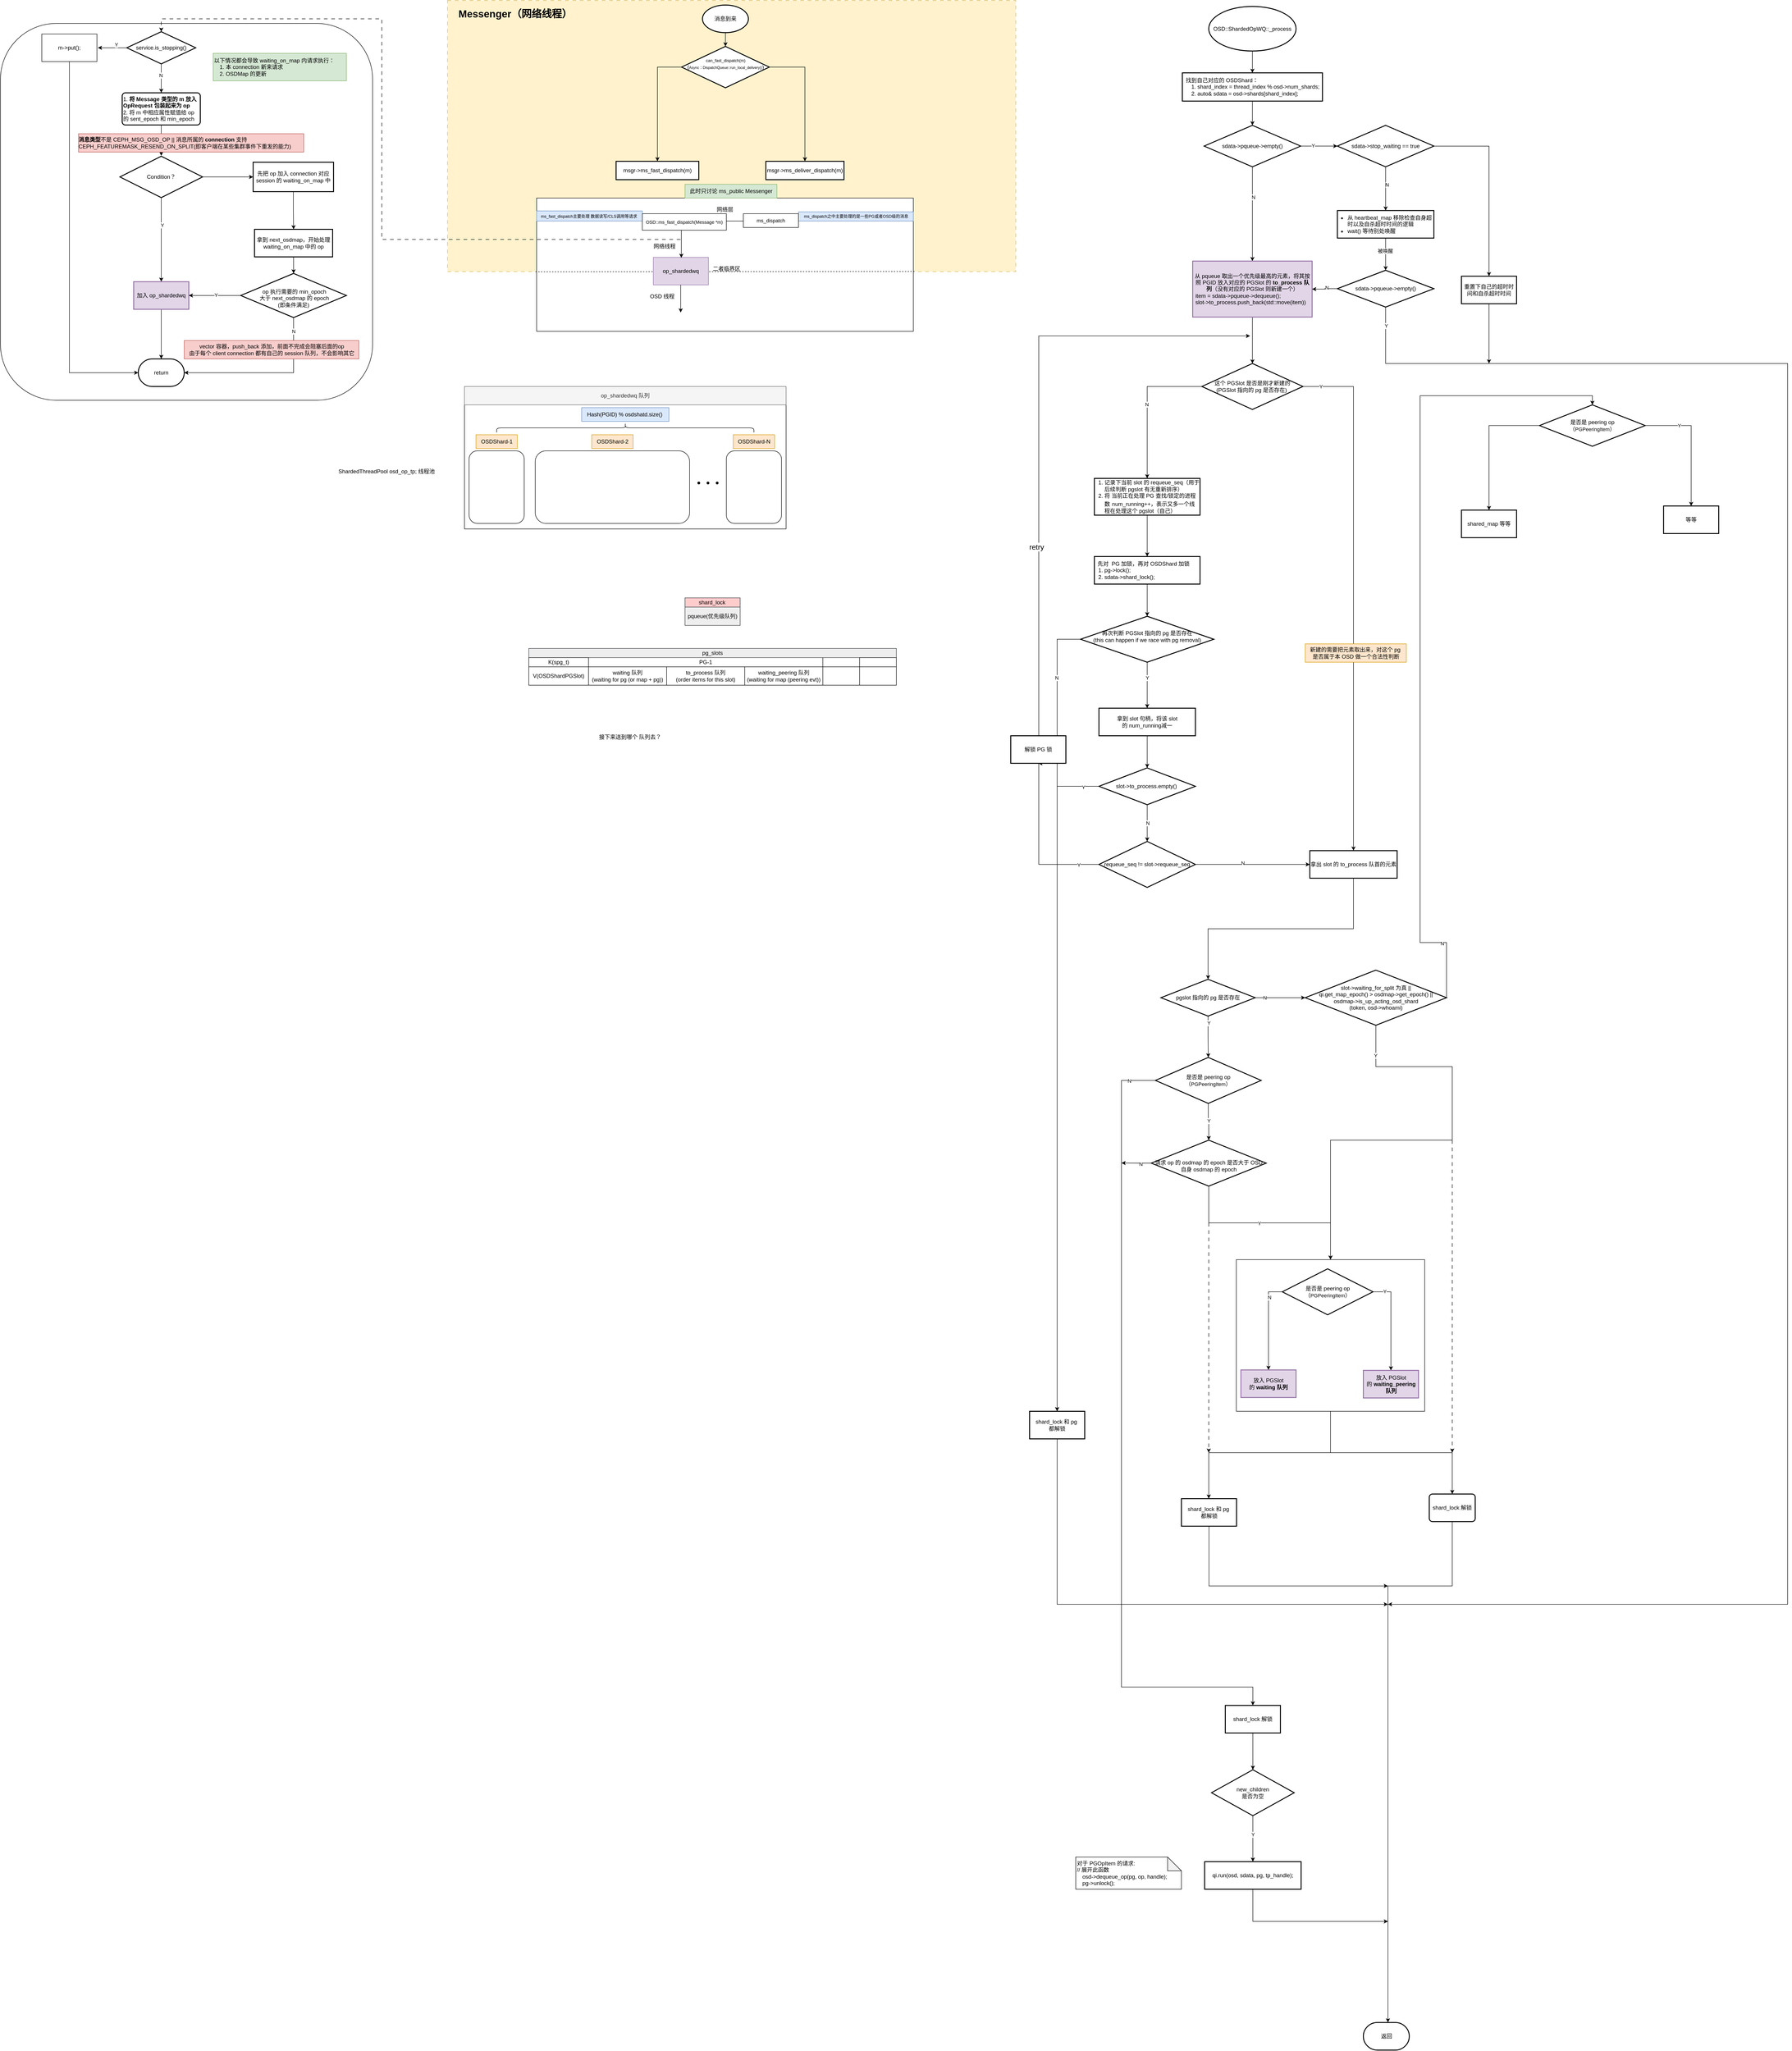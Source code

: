 <mxfile version="24.2.3" type="github">
  <diagram name="第 1 页" id="OJSNp1td6rTHUpe7NG8o">
    <mxGraphModel dx="7327" dy="3933" grid="1" gridSize="10" guides="1" tooltips="1" connect="1" arrows="1" fold="1" page="1" pageScale="1" pageWidth="827" pageHeight="1169" math="0" shadow="0">
      <root>
        <mxCell id="0" />
        <mxCell id="1" parent="0" />
        <mxCell id="VQCMDXDug2qxLCkutru4-196" value="" style="rounded=0;whiteSpace=wrap;html=1;" vertex="1" parent="1">
          <mxGeometry x="1940" y="2740" width="410" height="330" as="geometry" />
        </mxCell>
        <mxCell id="VQCMDXDug2qxLCkutru4-55" value="" style="rounded=1;whiteSpace=wrap;html=1;" vertex="1" parent="1">
          <mxGeometry x="-750" y="50" width="810" height="820" as="geometry" />
        </mxCell>
        <mxCell id="VQCMDXDug2qxLCkutru4-57" style="edgeStyle=orthogonalEdgeStyle;rounded=0;orthogonalLoop=1;jettySize=auto;html=1;entryX=0;entryY=0.5;entryDx=0;entryDy=0;entryPerimeter=0;exitX=0.5;exitY=1;exitDx=0;exitDy=0;" edge="1" parent="1" source="VQCMDXDug2qxLCkutru4-56" target="VQCMDXDug2qxLCkutru4-50">
          <mxGeometry relative="1" as="geometry" />
        </mxCell>
        <mxCell id="VQCMDXDug2qxLCkutru4-25" value="" style="rounded=0;whiteSpace=wrap;html=1;fillOpacity=100;backgroundOutline=0;shadow=0;dashed=1;dashPattern=8 8;fillColor=#fff2cc;strokeColor=#d6b656;" vertex="1" parent="1">
          <mxGeometry x="223" width="1237" height="590" as="geometry" />
        </mxCell>
        <mxCell id="VQCMDXDug2qxLCkutru4-21" value="" style="group;fontSize=9;" vertex="1" connectable="0" parent="1">
          <mxGeometry x="420" y="430" width="820" height="290" as="geometry" />
        </mxCell>
        <mxCell id="VQCMDXDug2qxLCkutru4-1" value="网络层" style="rounded=0;whiteSpace=wrap;html=1;" vertex="1" parent="VQCMDXDug2qxLCkutru4-21">
          <mxGeometry x="-3" width="820.0" height="50" as="geometry" />
        </mxCell>
        <mxCell id="VQCMDXDug2qxLCkutru4-2" value="" style="rounded=0;whiteSpace=wrap;html=1;" vertex="1" parent="VQCMDXDug2qxLCkutru4-21">
          <mxGeometry x="-3" y="50" width="820.0" height="240" as="geometry" />
        </mxCell>
        <mxCell id="VQCMDXDug2qxLCkutru4-22" value="ms_dispatch之中主要处理的是一些PG或者OSD级的消息" style="text;html=1;align=center;verticalAlign=middle;resizable=0;points=[];autosize=1;strokeColor=#6c8ebf;fillColor=#dae8fc;fontSize=9;" vertex="1" parent="VQCMDXDug2qxLCkutru4-21">
          <mxGeometry x="567" y="30" width="250" height="20" as="geometry" />
        </mxCell>
        <mxCell id="VQCMDXDug2qxLCkutru4-23" value="&lt;span style=&quot;text-wrap: wrap;&quot;&gt;&lt;font style=&quot;font-size: 9px;&quot;&gt;ms_fast_dispatch主要处理 数据读写/CLS调用等请求&lt;/font&gt;&lt;/span&gt;" style="text;html=1;align=center;verticalAlign=middle;resizable=1;points=[];autosize=0;strokeColor=#6c8ebf;fillColor=#dae8fc;overflow=width;metaEdit=0;resizeWidth=1;resizeHeight=1;" vertex="1" parent="VQCMDXDug2qxLCkutru4-21">
          <mxGeometry x="-3" y="28" width="230" height="22" as="geometry" />
        </mxCell>
        <mxCell id="VQCMDXDug2qxLCkutru4-8" value="网络线程" style="text;html=1;align=center;verticalAlign=middle;resizable=0;points=[];autosize=1;strokeColor=none;fillColor=none;" vertex="1" parent="VQCMDXDug2qxLCkutru4-21">
          <mxGeometry x="240" y="90" width="70" height="30" as="geometry" />
        </mxCell>
        <mxCell id="VQCMDXDug2qxLCkutru4-27" value="" style="endArrow=none;dashed=1;html=1;rounded=0;exitX=-0.003;exitY=0.46;exitDx=0;exitDy=0;exitPerimeter=0;entryX=1.005;entryY=0.457;entryDx=0;entryDy=0;entryPerimeter=0;" edge="1" parent="VQCMDXDug2qxLCkutru4-21" source="VQCMDXDug2qxLCkutru4-2" target="VQCMDXDug2qxLCkutru4-2">
          <mxGeometry width="50" height="50" relative="1" as="geometry">
            <mxPoint x="600" y="90" as="sourcePoint" />
            <mxPoint x="650" y="40" as="targetPoint" />
          </mxGeometry>
        </mxCell>
        <mxCell id="VQCMDXDug2qxLCkutru4-9" value="OSD 线程" style="text;html=1;align=center;verticalAlign=middle;resizable=0;points=[];autosize=1;strokeColor=none;fillColor=none;" vertex="1" parent="VQCMDXDug2qxLCkutru4-21">
          <mxGeometry x="230" y="199" width="80" height="30" as="geometry" />
        </mxCell>
        <mxCell id="VQCMDXDug2qxLCkutru4-10" value="二者临界区" style="text;html=1;align=center;verticalAlign=middle;resizable=0;points=[];autosize=1;strokeColor=none;fillColor=none;" vertex="1" parent="VQCMDXDug2qxLCkutru4-21">
          <mxGeometry x="370" y="139" width="80" height="30" as="geometry" />
        </mxCell>
        <mxCell id="VQCMDXDug2qxLCkutru4-3" value="&lt;font style=&quot;font-size: 11px;&quot;&gt;ms_dispatch&lt;/font&gt;" style="rounded=0;whiteSpace=wrap;html=1;" vertex="1" parent="1">
          <mxGeometry x="867" y="464" width="120" height="30" as="geometry" />
        </mxCell>
        <mxCell id="VQCMDXDug2qxLCkutru4-4" value="OSD::ms_fast_dispatch(Message *m)" style="rounded=0;whiteSpace=wrap;html=1;fontSize=10;" vertex="1" parent="1">
          <mxGeometry x="647" y="464" width="183" height="36" as="geometry" />
        </mxCell>
        <mxCell id="VQCMDXDug2qxLCkutru4-5" value="op_shardedwq" style="rounded=0;whiteSpace=wrap;html=1;fillColor=#e1d5e7;strokeColor=#9673a6;" vertex="1" parent="1">
          <mxGeometry x="671" y="559" width="120" height="60" as="geometry" />
        </mxCell>
        <mxCell id="VQCMDXDug2qxLCkutru4-6" value="" style="endArrow=classic;html=1;rounded=0;entryX=0.5;entryY=0;entryDx=0;entryDy=0;" edge="1" parent="1">
          <mxGeometry width="50" height="50" relative="1" as="geometry">
            <mxPoint x="732" y="500" as="sourcePoint" />
            <mxPoint x="732" y="560" as="targetPoint" />
          </mxGeometry>
        </mxCell>
        <mxCell id="VQCMDXDug2qxLCkutru4-7" value="" style="endArrow=classic;html=1;rounded=0;entryX=0.5;entryY=0;entryDx=0;entryDy=0;" edge="1" parent="1">
          <mxGeometry width="50" height="50" relative="1" as="geometry">
            <mxPoint x="730.6" y="619" as="sourcePoint" />
            <mxPoint x="730.6" y="679" as="targetPoint" />
          </mxGeometry>
        </mxCell>
        <mxCell id="VQCMDXDug2qxLCkutru4-14" value="" style="edgeStyle=orthogonalEdgeStyle;rounded=0;orthogonalLoop=1;jettySize=auto;html=1;" edge="1" parent="1" source="VQCMDXDug2qxLCkutru4-11" target="VQCMDXDug2qxLCkutru4-13">
          <mxGeometry relative="1" as="geometry" />
        </mxCell>
        <mxCell id="VQCMDXDug2qxLCkutru4-11" value="消息到来" style="strokeWidth=2;html=1;shape=mxgraph.flowchart.start_1;whiteSpace=wrap;" vertex="1" parent="1">
          <mxGeometry x="778" y="10" width="100" height="60" as="geometry" />
        </mxCell>
        <mxCell id="VQCMDXDug2qxLCkutru4-18" value="" style="edgeStyle=orthogonalEdgeStyle;rounded=0;orthogonalLoop=1;jettySize=auto;html=1;exitX=0;exitY=0.5;exitDx=0;exitDy=0;" edge="1" parent="1" source="VQCMDXDug2qxLCkutru4-13" target="VQCMDXDug2qxLCkutru4-17">
          <mxGeometry relative="1" as="geometry" />
        </mxCell>
        <mxCell id="VQCMDXDug2qxLCkutru4-20" value="" style="edgeStyle=orthogonalEdgeStyle;rounded=0;orthogonalLoop=1;jettySize=auto;html=1;exitX=1;exitY=0.5;exitDx=0;exitDy=0;" edge="1" parent="1" source="VQCMDXDug2qxLCkutru4-13" target="VQCMDXDug2qxLCkutru4-19">
          <mxGeometry relative="1" as="geometry" />
        </mxCell>
        <mxCell id="VQCMDXDug2qxLCkutru4-13" value="&lt;font style=&quot;font-size: 9px;&quot;&gt;can_fast_dispatch(m)&lt;/font&gt;&lt;div style=&quot;&quot;&gt;&lt;span style=&quot;font-size: 11px;&quot;&gt;(&lt;/span&gt;&lt;font style=&quot;font-size: 8px;&quot;&gt;Async：DispatchQueue::run_local_delivery()&lt;/font&gt;&lt;span style=&quot;font-size: 11px;&quot;&gt;)&lt;/span&gt;&lt;/div&gt;" style="rhombus;whiteSpace=wrap;html=1;strokeWidth=2;spacing=2;spacingTop=-16;" vertex="1" parent="1">
          <mxGeometry x="732.5" y="100" width="191" height="90" as="geometry" />
        </mxCell>
        <mxCell id="VQCMDXDug2qxLCkutru4-17" value="msgr-&amp;gt;ms_fast_dispatch(m)" style="whiteSpace=wrap;html=1;strokeWidth=2;spacing=2;spacingTop=0;" vertex="1" parent="1">
          <mxGeometry x="590" y="350" width="180" height="40" as="geometry" />
        </mxCell>
        <mxCell id="VQCMDXDug2qxLCkutru4-19" value="msgr-&amp;gt;ms_deliver_dispatch(m)" style="whiteSpace=wrap;html=1;strokeWidth=2;spacing=2;spacingTop=0;verticalAlign=middle;" vertex="1" parent="1">
          <mxGeometry x="916" y="350" width="170" height="40" as="geometry" />
        </mxCell>
        <mxCell id="VQCMDXDug2qxLCkutru4-24" value="此时只讨论 ms_public Messenger" style="text;html=1;align=center;verticalAlign=middle;resizable=0;points=[];autosize=1;strokeColor=#82b366;fillColor=#d5e8d4;" vertex="1" parent="1">
          <mxGeometry x="740" y="400" width="200" height="30" as="geometry" />
        </mxCell>
        <mxCell id="VQCMDXDug2qxLCkutru4-26" value="Messenger（网络线程）" style="text;html=1;align=center;verticalAlign=middle;resizable=0;points=[];autosize=1;strokeColor=none;fillColor=none;fontSize=22;fontStyle=1" vertex="1" parent="1">
          <mxGeometry x="240" y="10" width="260" height="40" as="geometry" />
        </mxCell>
        <mxCell id="VQCMDXDug2qxLCkutru4-36" value="" style="edgeStyle=orthogonalEdgeStyle;rounded=0;orthogonalLoop=1;jettySize=auto;html=1;" edge="1" parent="1" source="VQCMDXDug2qxLCkutru4-28">
          <mxGeometry relative="1" as="geometry">
            <mxPoint x="-400" y="338" as="targetPoint" />
          </mxGeometry>
        </mxCell>
        <mxCell id="VQCMDXDug2qxLCkutru4-28" value="1. &lt;b&gt;将&amp;nbsp;Message 类型的&amp;nbsp;m 放入&amp;nbsp; OpRequest 包装起来为 op&lt;/b&gt;&lt;div&gt;2. 将 m 中相应属性赋值给 op 的&amp;nbsp;sent_epoch 和&amp;nbsp;min_epoch&lt;/div&gt;" style="rounded=1;whiteSpace=wrap;html=1;absoluteArcSize=1;arcSize=14;strokeWidth=2;align=left;" vertex="1" parent="1">
          <mxGeometry x="-485" y="201" width="170" height="70" as="geometry" />
        </mxCell>
        <mxCell id="VQCMDXDug2qxLCkutru4-31" value="" style="edgeStyle=orthogonalEdgeStyle;rounded=0;orthogonalLoop=1;jettySize=auto;html=1;" edge="1" parent="1" source="VQCMDXDug2qxLCkutru4-29">
          <mxGeometry relative="1" as="geometry">
            <mxPoint x="-538" y="103" as="targetPoint" />
          </mxGeometry>
        </mxCell>
        <mxCell id="VQCMDXDug2qxLCkutru4-32" value="Y" style="edgeLabel;html=1;align=center;verticalAlign=middle;resizable=0;points=[];" vertex="1" connectable="0" parent="VQCMDXDug2qxLCkutru4-31">
          <mxGeometry x="-0.267" y="3" relative="1" as="geometry">
            <mxPoint y="-10" as="offset" />
          </mxGeometry>
        </mxCell>
        <mxCell id="VQCMDXDug2qxLCkutru4-33" value="" style="edgeStyle=orthogonalEdgeStyle;rounded=0;orthogonalLoop=1;jettySize=auto;html=1;" edge="1" parent="1" source="VQCMDXDug2qxLCkutru4-29" target="VQCMDXDug2qxLCkutru4-28">
          <mxGeometry relative="1" as="geometry" />
        </mxCell>
        <mxCell id="VQCMDXDug2qxLCkutru4-34" value="N" style="edgeLabel;html=1;align=center;verticalAlign=middle;resizable=0;points=[];" vertex="1" connectable="0" parent="VQCMDXDug2qxLCkutru4-33">
          <mxGeometry x="-0.205" y="-1" relative="1" as="geometry">
            <mxPoint as="offset" />
          </mxGeometry>
        </mxCell>
        <mxCell id="VQCMDXDug2qxLCkutru4-29" value="service.is_stopping()" style="strokeWidth=2;html=1;shape=mxgraph.flowchart.decision;whiteSpace=wrap;" vertex="1" parent="1">
          <mxGeometry x="-475" y="68" width="150" height="70" as="geometry" />
        </mxCell>
        <mxCell id="VQCMDXDug2qxLCkutru4-40" value="" style="edgeStyle=orthogonalEdgeStyle;rounded=0;orthogonalLoop=1;jettySize=auto;html=1;" edge="1" parent="1" source="VQCMDXDug2qxLCkutru4-37" target="VQCMDXDug2qxLCkutru4-39">
          <mxGeometry relative="1" as="geometry" />
        </mxCell>
        <mxCell id="VQCMDXDug2qxLCkutru4-41" value="Y" style="edgeLabel;html=1;align=center;verticalAlign=middle;resizable=0;points=[];" vertex="1" connectable="0" parent="VQCMDXDug2qxLCkutru4-40">
          <mxGeometry x="-0.347" y="2" relative="1" as="geometry">
            <mxPoint as="offset" />
          </mxGeometry>
        </mxCell>
        <mxCell id="VQCMDXDug2qxLCkutru4-43" value="" style="edgeStyle=orthogonalEdgeStyle;rounded=0;orthogonalLoop=1;jettySize=auto;html=1;" edge="1" parent="1" source="VQCMDXDug2qxLCkutru4-37" target="VQCMDXDug2qxLCkutru4-42">
          <mxGeometry relative="1" as="geometry" />
        </mxCell>
        <mxCell id="VQCMDXDug2qxLCkutru4-37" value="Condition？" style="strokeWidth=2;html=1;shape=mxgraph.flowchart.decision;whiteSpace=wrap;" vertex="1" parent="1">
          <mxGeometry x="-490" y="339" width="180" height="90" as="geometry" />
        </mxCell>
        <mxCell id="VQCMDXDug2qxLCkutru4-38" value="&lt;b style=&quot;text-wrap: wrap;&quot;&gt;消息类型&lt;/b&gt;&lt;span style=&quot;text-wrap: wrap;&quot;&gt;不是&amp;nbsp;CEPH_MSG_OSD_OP ||&amp;nbsp;&lt;/span&gt;&lt;span style=&quot;text-wrap: wrap;&quot;&gt;消息所属的&amp;nbsp;&lt;/span&gt;&lt;b style=&quot;text-wrap: wrap;&quot;&gt;connection&lt;/b&gt;&lt;span style=&quot;text-wrap: wrap;&quot;&gt;&amp;nbsp;支持&amp;nbsp;&lt;/span&gt;&lt;div style=&quot;text-wrap: wrap;&quot;&gt;CEPH_FEATUREMASK_RESEND_ON_SPLIT(即客户端在某些集群事件下重发的能力)&amp;nbsp;&lt;/div&gt;" style="text;html=1;align=left;verticalAlign=middle;resizable=0;points=[];autosize=1;strokeColor=#b85450;fillColor=#f8cecc;overflow=width;" vertex="1" parent="1">
          <mxGeometry x="-580" y="290" width="490" height="40" as="geometry" />
        </mxCell>
        <mxCell id="VQCMDXDug2qxLCkutru4-51" value="" style="edgeStyle=orthogonalEdgeStyle;rounded=0;orthogonalLoop=1;jettySize=auto;html=1;" edge="1" parent="1" source="VQCMDXDug2qxLCkutru4-39" target="VQCMDXDug2qxLCkutru4-50">
          <mxGeometry relative="1" as="geometry" />
        </mxCell>
        <mxCell id="VQCMDXDug2qxLCkutru4-39" value="加入&amp;nbsp;op_shardedwq" style="whiteSpace=wrap;html=1;strokeWidth=2;fillColor=#e1d5e7;strokeColor=#9673a6;" vertex="1" parent="1">
          <mxGeometry x="-460" y="612" width="120" height="60" as="geometry" />
        </mxCell>
        <mxCell id="VQCMDXDug2qxLCkutru4-45" value="" style="edgeStyle=orthogonalEdgeStyle;rounded=0;orthogonalLoop=1;jettySize=auto;html=1;" edge="1" parent="1" source="VQCMDXDug2qxLCkutru4-42" target="VQCMDXDug2qxLCkutru4-44">
          <mxGeometry relative="1" as="geometry" />
        </mxCell>
        <mxCell id="VQCMDXDug2qxLCkutru4-42" value="先把 op 加入 connection 对应 session 的&amp;nbsp;waiting_on_map 中" style="whiteSpace=wrap;html=1;strokeWidth=2;" vertex="1" parent="1">
          <mxGeometry x="-200" y="352" width="175" height="64" as="geometry" />
        </mxCell>
        <mxCell id="VQCMDXDug2qxLCkutru4-44" value="拿到 next_osdmap，开始处理 waiting_on_map 中的 op" style="whiteSpace=wrap;html=1;strokeWidth=2;" vertex="1" parent="1">
          <mxGeometry x="-197" y="498" width="170" height="60" as="geometry" />
        </mxCell>
        <mxCell id="VQCMDXDug2qxLCkutru4-48" value="" style="edgeStyle=orthogonalEdgeStyle;rounded=0;orthogonalLoop=1;jettySize=auto;html=1;" edge="1" parent="1" source="VQCMDXDug2qxLCkutru4-46" target="VQCMDXDug2qxLCkutru4-39">
          <mxGeometry relative="1" as="geometry" />
        </mxCell>
        <mxCell id="VQCMDXDug2qxLCkutru4-49" value="Y" style="edgeLabel;html=1;align=center;verticalAlign=middle;resizable=0;points=[];" vertex="1" connectable="0" parent="VQCMDXDug2qxLCkutru4-48">
          <mxGeometry x="-0.037" y="-1" relative="1" as="geometry">
            <mxPoint as="offset" />
          </mxGeometry>
        </mxCell>
        <mxCell id="VQCMDXDug2qxLCkutru4-46" value="&amp;nbsp;op 执行需要的 min_opoch&lt;div&gt;&amp;nbsp;大于 next_osdmap 的 epoch&lt;/div&gt;&lt;div&gt;(即条件满足)&lt;/div&gt;" style="strokeWidth=2;html=1;shape=mxgraph.flowchart.decision;whiteSpace=wrap;spacingTop=12;" vertex="1" parent="1">
          <mxGeometry x="-227" y="594" width="230" height="96" as="geometry" />
        </mxCell>
        <mxCell id="VQCMDXDug2qxLCkutru4-47" style="edgeStyle=orthogonalEdgeStyle;rounded=0;orthogonalLoop=1;jettySize=auto;html=1;exitX=0.5;exitY=1;exitDx=0;exitDy=0;entryX=0.5;entryY=0;entryDx=0;entryDy=0;entryPerimeter=0;" edge="1" parent="1" source="VQCMDXDug2qxLCkutru4-44" target="VQCMDXDug2qxLCkutru4-46">
          <mxGeometry relative="1" as="geometry" />
        </mxCell>
        <mxCell id="VQCMDXDug2qxLCkutru4-50" value="return" style="strokeWidth=2;html=1;shape=mxgraph.flowchart.terminator;whiteSpace=wrap;" vertex="1" parent="1">
          <mxGeometry x="-450" y="780" width="100" height="60" as="geometry" />
        </mxCell>
        <mxCell id="VQCMDXDug2qxLCkutru4-52" style="edgeStyle=orthogonalEdgeStyle;rounded=0;orthogonalLoop=1;jettySize=auto;html=1;entryX=1;entryY=0.5;entryDx=0;entryDy=0;entryPerimeter=0;" edge="1" parent="1" source="VQCMDXDug2qxLCkutru4-46" target="VQCMDXDug2qxLCkutru4-50">
          <mxGeometry relative="1" as="geometry">
            <Array as="points">
              <mxPoint x="-112" y="810" />
            </Array>
          </mxGeometry>
        </mxCell>
        <mxCell id="VQCMDXDug2qxLCkutru4-53" value="N" style="edgeLabel;html=1;align=center;verticalAlign=middle;resizable=0;points=[];" vertex="1" connectable="0" parent="VQCMDXDug2qxLCkutru4-52">
          <mxGeometry x="-0.761" relative="1" as="geometry">
            <mxPoint y="-13" as="offset" />
          </mxGeometry>
        </mxCell>
        <mxCell id="VQCMDXDug2qxLCkutru4-54" value="" style="endArrow=classic;html=1;rounded=0;dashed=1;dashPattern=8 8;entryX=0.5;entryY=0;entryDx=0;entryDy=0;entryPerimeter=0;" edge="1" parent="1" target="VQCMDXDug2qxLCkutru4-29">
          <mxGeometry width="50" height="50" relative="1" as="geometry">
            <mxPoint x="730" y="520" as="sourcePoint" />
            <mxPoint x="70" y="570" as="targetPoint" />
            <Array as="points">
              <mxPoint x="80" y="520" />
              <mxPoint x="80" y="40" />
              <mxPoint x="-400" y="40" />
            </Array>
          </mxGeometry>
        </mxCell>
        <mxCell id="VQCMDXDug2qxLCkutru4-56" value="m-&amp;gt;put();" style="rounded=0;whiteSpace=wrap;html=1;" vertex="1" parent="1">
          <mxGeometry x="-660" y="73" width="120" height="60" as="geometry" />
        </mxCell>
        <mxCell id="VQCMDXDug2qxLCkutru4-58" value="vector 容器，push_back 添加，前面不完成会阻塞后面的op&lt;div&gt;由于每个 client connection 都有自己的 session 队列，不会影响其它&lt;/div&gt;" style="text;html=1;align=center;verticalAlign=middle;resizable=0;points=[];autosize=1;strokeColor=#b85450;fillColor=#f8cecc;" vertex="1" parent="1">
          <mxGeometry x="-350" y="740" width="380" height="40" as="geometry" />
        </mxCell>
        <mxCell id="VQCMDXDug2qxLCkutru4-59" value="以下情况都会导致 waiting_on_map 内请求执行：&lt;div style=&quot;padding-left: 12px;&quot;&gt;1. 本 connection 新来请求&lt;div&gt;2. OSDMap 的更新&lt;span style=&quot;background-color: initial;&quot;&gt;&amp;nbsp;&lt;/span&gt;&lt;/div&gt;&lt;/div&gt;" style="text;html=1;align=left;verticalAlign=middle;resizable=0;points=[];autosize=1;strokeColor=#82b366;fillColor=#d5e8d4;" vertex="1" parent="1">
          <mxGeometry x="-287" y="115" width="290" height="60" as="geometry" />
        </mxCell>
        <mxCell id="VQCMDXDug2qxLCkutru4-60" value="" style="rounded=0;whiteSpace=wrap;html=1;" vertex="1" parent="1">
          <mxGeometry x="260" y="880" width="700" height="270" as="geometry" />
        </mxCell>
        <mxCell id="VQCMDXDug2qxLCkutru4-61" value="op_shardedwq 队列" style="rounded=0;whiteSpace=wrap;html=1;fillColor=#f5f5f5;fontColor=#333333;strokeColor=#666666;" vertex="1" parent="1">
          <mxGeometry x="260" y="840" width="700" height="40" as="geometry" />
        </mxCell>
        <mxCell id="VQCMDXDug2qxLCkutru4-62" value="" style="rounded=1;whiteSpace=wrap;html=1;" vertex="1" parent="1">
          <mxGeometry x="270" y="980" width="120" height="158" as="geometry" />
        </mxCell>
        <mxCell id="VQCMDXDug2qxLCkutru4-63" value="" style="rounded=1;whiteSpace=wrap;html=1;" vertex="1" parent="1">
          <mxGeometry x="414" y="980" width="336" height="158" as="geometry" />
        </mxCell>
        <mxCell id="VQCMDXDug2qxLCkutru4-64" value="" style="rounded=1;whiteSpace=wrap;html=1;" vertex="1" parent="1">
          <mxGeometry x="830" y="980" width="120" height="158" as="geometry" />
        </mxCell>
        <mxCell id="VQCMDXDug2qxLCkutru4-66" value="" style="shape=curlyBracket;whiteSpace=wrap;html=1;rounded=1;labelPosition=left;verticalLabelPosition=middle;align=right;verticalAlign=middle;direction=south;" vertex="1" parent="1">
          <mxGeometry x="330" y="920" width="560" height="20" as="geometry" />
        </mxCell>
        <mxCell id="VQCMDXDug2qxLCkutru4-67" value="Hash(PGID) % osdshatd.size()&amp;nbsp;" style="text;html=1;align=center;verticalAlign=middle;resizable=0;points=[];autosize=1;strokeColor=#6c8ebf;fillColor=#dae8fc;" vertex="1" parent="1">
          <mxGeometry x="515" y="886" width="190" height="30" as="geometry" />
        </mxCell>
        <mxCell id="VQCMDXDug2qxLCkutru4-68" value="OSDShard-1" style="text;html=1;align=center;verticalAlign=middle;resizable=0;points=[];autosize=1;strokeColor=#d79b00;fillColor=#ffe6cc;" vertex="1" parent="1">
          <mxGeometry x="285" y="945" width="90" height="30" as="geometry" />
        </mxCell>
        <mxCell id="VQCMDXDug2qxLCkutru4-69" value="OSDShard-2" style="text;html=1;align=center;verticalAlign=middle;resizable=0;points=[];autosize=1;strokeColor=#d79b00;fillColor=#ffe6cc;" vertex="1" parent="1">
          <mxGeometry x="537" y="945" width="90" height="30" as="geometry" />
        </mxCell>
        <mxCell id="VQCMDXDug2qxLCkutru4-70" value="OSDShard-N" style="text;html=1;align=center;verticalAlign=middle;resizable=0;points=[];autosize=1;strokeColor=#d79b00;fillColor=#ffe6cc;" vertex="1" parent="1">
          <mxGeometry x="845" y="945" width="90" height="30" as="geometry" />
        </mxCell>
        <mxCell id="VQCMDXDug2qxLCkutru4-73" value="" style="shape=waypoint;sketch=0;fillStyle=solid;size=6;pointerEvents=1;points=[];fillColor=none;resizable=0;rotatable=0;perimeter=centerPerimeter;snapToPoint=1;" vertex="1" parent="1">
          <mxGeometry x="760" y="1040" width="20" height="20" as="geometry" />
        </mxCell>
        <mxCell id="VQCMDXDug2qxLCkutru4-74" value="" style="shape=waypoint;sketch=0;fillStyle=solid;size=6;pointerEvents=1;points=[];fillColor=none;resizable=0;rotatable=0;perimeter=centerPerimeter;snapToPoint=1;" vertex="1" parent="1">
          <mxGeometry x="780" y="1040" width="20" height="20" as="geometry" />
        </mxCell>
        <mxCell id="VQCMDXDug2qxLCkutru4-75" value="" style="shape=waypoint;sketch=0;fillStyle=solid;size=6;pointerEvents=1;points=[];fillColor=none;resizable=0;rotatable=0;perimeter=centerPerimeter;snapToPoint=1;" vertex="1" parent="1">
          <mxGeometry x="800" y="1040" width="20" height="20" as="geometry" />
        </mxCell>
        <mxCell id="VQCMDXDug2qxLCkutru4-76" value="pqueue(优先级队列)" style="whiteSpace=wrap;html=1;fillColor=#eeeeee;strokeColor=#36393d;" vertex="1" parent="1">
          <mxGeometry x="740" y="1320" width="120" height="40" as="geometry" />
        </mxCell>
        <mxCell id="VQCMDXDug2qxLCkutru4-77" value="shard_lock" style="text;html=1;align=center;verticalAlign=middle;resizable=1;points=[];autosize=0;strokeColor=#36393d;fillColor=#ffcccc;resizeWidth=1;overflow=width;imageWidth=82;fixedWidth=0;snapToPoint=0;recursiveResize=1;expand=1;editable=1;movable=1;rotatable=1;deletable=1;locked=0;connectable=1;resizeHeight=1;" vertex="1" parent="1">
          <mxGeometry x="740" y="1300" width="120" height="20" as="geometry" />
        </mxCell>
        <mxCell id="VQCMDXDug2qxLCkutru4-78" value="PG-1" style="rounded=0;whiteSpace=wrap;html=1;" vertex="1" parent="1">
          <mxGeometry x="530" y="1430" width="510" height="20" as="geometry" />
        </mxCell>
        <mxCell id="VQCMDXDug2qxLCkutru4-92" value="waiting 队列&lt;div&gt;(waiting for pg (or map + pg))&lt;/div&gt;" style="rounded=0;whiteSpace=wrap;html=1;" vertex="1" parent="1">
          <mxGeometry x="530" y="1450" width="170" height="40" as="geometry" />
        </mxCell>
        <mxCell id="VQCMDXDug2qxLCkutru4-95" value="" style="rounded=0;whiteSpace=wrap;html=1;" vertex="1" parent="1">
          <mxGeometry x="1040" y="1430" width="80" height="20" as="geometry" />
        </mxCell>
        <mxCell id="VQCMDXDug2qxLCkutru4-96" value="to_process 队列&lt;div&gt;(order items for this slot)&lt;/div&gt;" style="rounded=0;whiteSpace=wrap;html=1;" vertex="1" parent="1">
          <mxGeometry x="700" y="1450" width="170" height="40" as="geometry" />
        </mxCell>
        <mxCell id="VQCMDXDug2qxLCkutru4-97" value="waiting_peering 队列&lt;div&gt;(waiting for map (peering evt))&lt;/div&gt;" style="rounded=0;whiteSpace=wrap;html=1;" vertex="1" parent="1">
          <mxGeometry x="870" y="1450" width="170" height="40" as="geometry" />
        </mxCell>
        <mxCell id="VQCMDXDug2qxLCkutru4-98" value="pg_slots" style="rounded=0;whiteSpace=wrap;html=1;fillColor=#eeeeee;strokeColor=#36393d;" vertex="1" parent="1">
          <mxGeometry x="400" y="1410" width="800" height="20" as="geometry" />
        </mxCell>
        <mxCell id="VQCMDXDug2qxLCkutru4-99" value="K(spg_t)" style="rounded=0;whiteSpace=wrap;html=1;" vertex="1" parent="1">
          <mxGeometry x="400" y="1430" width="130" height="20" as="geometry" />
        </mxCell>
        <mxCell id="VQCMDXDug2qxLCkutru4-100" value="V(OSDShardPGSlot)" style="rounded=0;whiteSpace=wrap;html=1;" vertex="1" parent="1">
          <mxGeometry x="400" y="1450" width="130" height="40" as="geometry" />
        </mxCell>
        <mxCell id="VQCMDXDug2qxLCkutru4-101" value="ShardedThreadPool osd_op_tp; 线程池" style="text;html=1;align=center;verticalAlign=middle;resizable=0;points=[];autosize=1;strokeColor=none;fillColor=none;" vertex="1" parent="1">
          <mxGeometry x="-25" y="1010" width="230" height="30" as="geometry" />
        </mxCell>
        <mxCell id="VQCMDXDug2qxLCkutru4-102" value="" style="rounded=0;whiteSpace=wrap;html=1;" vertex="1" parent="1">
          <mxGeometry x="1040" y="1450" width="80" height="40" as="geometry" />
        </mxCell>
        <mxCell id="VQCMDXDug2qxLCkutru4-103" value="" style="rounded=0;whiteSpace=wrap;html=1;" vertex="1" parent="1">
          <mxGeometry x="1120" y="1450" width="80" height="40" as="geometry" />
        </mxCell>
        <mxCell id="VQCMDXDug2qxLCkutru4-104" value="" style="rounded=0;whiteSpace=wrap;html=1;" vertex="1" parent="1">
          <mxGeometry x="1120" y="1430" width="80" height="20" as="geometry" />
        </mxCell>
        <mxCell id="VQCMDXDug2qxLCkutru4-107" value="" style="edgeStyle=orthogonalEdgeStyle;rounded=0;orthogonalLoop=1;jettySize=auto;html=1;" edge="1" parent="1" source="VQCMDXDug2qxLCkutru4-105" target="VQCMDXDug2qxLCkutru4-106">
          <mxGeometry relative="1" as="geometry" />
        </mxCell>
        <mxCell id="VQCMDXDug2qxLCkutru4-105" value="OSD::ShardedOpWQ::_process" style="strokeWidth=2;html=1;shape=mxgraph.flowchart.start_1;whiteSpace=wrap;" vertex="1" parent="1">
          <mxGeometry x="1880" y="13" width="190" height="97" as="geometry" />
        </mxCell>
        <mxCell id="VQCMDXDug2qxLCkutru4-109" value="" style="edgeStyle=orthogonalEdgeStyle;rounded=0;orthogonalLoop=1;jettySize=auto;html=1;" edge="1" parent="1" source="VQCMDXDug2qxLCkutru4-106" target="VQCMDXDug2qxLCkutru4-108">
          <mxGeometry relative="1" as="geometry" />
        </mxCell>
        <mxCell id="VQCMDXDug2qxLCkutru4-106" value="&lt;div style=&quot;text-align: left;&quot;&gt;&lt;span style=&quot;background-color: initial;&quot;&gt;找到自己对应的 OSDShard：&lt;/span&gt;&lt;/div&gt;&lt;div style=&quot;text-align: left; padding-left: 12px;&quot;&gt;&lt;span style=&quot;background-color: initial;&quot;&gt;1. shard_index = thread_index % osd-&amp;gt;num_shards;&lt;/span&gt;&lt;/div&gt;&lt;div style=&quot;text-align: left; padding-left: 12px;&quot;&gt;2. auto&amp;amp; sdata = osd-&amp;gt;shards[shard_index];&lt;br&gt;&lt;/div&gt;" style="whiteSpace=wrap;html=1;strokeWidth=2;" vertex="1" parent="1">
          <mxGeometry x="1822.5" y="157.5" width="305" height="61.5" as="geometry" />
        </mxCell>
        <mxCell id="VQCMDXDug2qxLCkutru4-111" value="" style="edgeStyle=orthogonalEdgeStyle;rounded=0;orthogonalLoop=1;jettySize=auto;html=1;" edge="1" parent="1" source="VQCMDXDug2qxLCkutru4-108" target="VQCMDXDug2qxLCkutru4-110">
          <mxGeometry relative="1" as="geometry" />
        </mxCell>
        <mxCell id="VQCMDXDug2qxLCkutru4-112" value="N" style="edgeLabel;html=1;align=center;verticalAlign=middle;resizable=0;points=[];" vertex="1" connectable="0" parent="VQCMDXDug2qxLCkutru4-111">
          <mxGeometry x="-0.362" y="2" relative="1" as="geometry">
            <mxPoint as="offset" />
          </mxGeometry>
        </mxCell>
        <mxCell id="VQCMDXDug2qxLCkutru4-114" value="" style="edgeStyle=orthogonalEdgeStyle;rounded=0;orthogonalLoop=1;jettySize=auto;html=1;" edge="1" parent="1" source="VQCMDXDug2qxLCkutru4-108" target="VQCMDXDug2qxLCkutru4-113">
          <mxGeometry relative="1" as="geometry" />
        </mxCell>
        <mxCell id="VQCMDXDug2qxLCkutru4-115" value="Y" style="edgeLabel;html=1;align=center;verticalAlign=middle;resizable=0;points=[];" vertex="1" connectable="0" parent="VQCMDXDug2qxLCkutru4-114">
          <mxGeometry x="-0.322" y="1" relative="1" as="geometry">
            <mxPoint as="offset" />
          </mxGeometry>
        </mxCell>
        <mxCell id="VQCMDXDug2qxLCkutru4-108" value="sdata-&amp;gt;pqueue-&amp;gt;empty()" style="rhombus;whiteSpace=wrap;html=1;strokeWidth=2;" vertex="1" parent="1">
          <mxGeometry x="1870" y="271.75" width="210" height="90.25" as="geometry" />
        </mxCell>
        <mxCell id="VQCMDXDug2qxLCkutru4-127" value="" style="edgeStyle=orthogonalEdgeStyle;rounded=0;orthogonalLoop=1;jettySize=auto;html=1;" edge="1" parent="1" source="VQCMDXDug2qxLCkutru4-110" target="VQCMDXDug2qxLCkutru4-126">
          <mxGeometry relative="1" as="geometry" />
        </mxCell>
        <mxCell id="VQCMDXDug2qxLCkutru4-110" value="&lt;div style=&quot;&quot;&gt;从&amp;nbsp;&lt;span style=&quot;background-color: initial;&quot;&gt;pqueue&amp;nbsp;&lt;/span&gt;&lt;span style=&quot;background-color: initial;&quot;&gt;取出一个优先级最高的元素，将其按照 PGID 放入对应的&amp;nbsp;&lt;/span&gt;&lt;span style=&quot;background-color: initial;&quot;&gt;PGSlot 的&amp;nbsp;&lt;/span&gt;&lt;span style=&quot;background-color: initial;&quot;&gt;&lt;b&gt;to_process 队列&lt;/b&gt;&lt;/span&gt;&lt;span style=&quot;background-color: initial;&quot;&gt;（没有对应的&amp;nbsp;&lt;/span&gt;&lt;span style=&quot;background-color: initial;&quot;&gt;PGSlot 则新建一个&lt;/span&gt;&lt;span style=&quot;background-color: initial;&quot;&gt;）&lt;/span&gt;&lt;/div&gt;&lt;div style=&quot;text-align: left; padding-left: 5px;&quot;&gt;&lt;span style=&quot;background-color: initial;&quot;&gt;item = sdata-&amp;gt;pqueue-&amp;gt;dequeue();&lt;/span&gt;&lt;/div&gt;&lt;div style=&quot;text-align: left; padding-left: 5px;&quot;&gt;slot-&amp;gt;to_process.push_back(std::move(item))&lt;br&gt;&lt;/div&gt;" style="whiteSpace=wrap;html=1;strokeWidth=2;fillColor=#e1d5e7;strokeColor=#9673a6;" vertex="1" parent="1">
          <mxGeometry x="1845" y="567.13" width="260" height="121.87" as="geometry" />
        </mxCell>
        <mxCell id="VQCMDXDug2qxLCkutru4-117" value="" style="edgeStyle=orthogonalEdgeStyle;rounded=0;orthogonalLoop=1;jettySize=auto;html=1;" edge="1" parent="1" source="VQCMDXDug2qxLCkutru4-113" target="VQCMDXDug2qxLCkutru4-116">
          <mxGeometry relative="1" as="geometry" />
        </mxCell>
        <mxCell id="VQCMDXDug2qxLCkutru4-120" value="N" style="edgeLabel;html=1;align=center;verticalAlign=middle;resizable=0;points=[];" vertex="1" connectable="0" parent="VQCMDXDug2qxLCkutru4-117">
          <mxGeometry x="-0.175" y="3" relative="1" as="geometry">
            <mxPoint as="offset" />
          </mxGeometry>
        </mxCell>
        <mxCell id="VQCMDXDug2qxLCkutru4-119" value="" style="edgeStyle=orthogonalEdgeStyle;rounded=0;orthogonalLoop=1;jettySize=auto;html=1;" edge="1" parent="1" source="VQCMDXDug2qxLCkutru4-113" target="VQCMDXDug2qxLCkutru4-118">
          <mxGeometry relative="1" as="geometry" />
        </mxCell>
        <mxCell id="VQCMDXDug2qxLCkutru4-113" value="sdata-&amp;gt;stop_waiting == true" style="rhombus;whiteSpace=wrap;html=1;strokeWidth=2;" vertex="1" parent="1">
          <mxGeometry x="2160" y="271.75" width="210" height="90.25" as="geometry" />
        </mxCell>
        <mxCell id="VQCMDXDug2qxLCkutru4-122" value="" style="edgeStyle=orthogonalEdgeStyle;rounded=0;orthogonalLoop=1;jettySize=auto;html=1;" edge="1" parent="1" source="VQCMDXDug2qxLCkutru4-116" target="VQCMDXDug2qxLCkutru4-121">
          <mxGeometry relative="1" as="geometry" />
        </mxCell>
        <mxCell id="VQCMDXDug2qxLCkutru4-123" value="被唤醒" style="edgeLabel;html=1;align=center;verticalAlign=middle;resizable=0;points=[];" vertex="1" connectable="0" parent="VQCMDXDug2qxLCkutru4-122">
          <mxGeometry x="-0.216" y="-1" relative="1" as="geometry">
            <mxPoint as="offset" />
          </mxGeometry>
        </mxCell>
        <mxCell id="VQCMDXDug2qxLCkutru4-116" value="&lt;ul style=&quot;padding-left: 20px;&quot;&gt;&lt;li&gt;从 heartbeat_map 移除检查自身超时以及自杀超时时间的逻辑&lt;/li&gt;&lt;li&gt;wait() 等待别处唤醒&lt;/li&gt;&lt;/ul&gt;" style="whiteSpace=wrap;html=1;strokeWidth=2;align=left;" vertex="1" parent="1">
          <mxGeometry x="2160" y="457.13" width="210" height="60" as="geometry" />
        </mxCell>
        <mxCell id="VQCMDXDug2qxLCkutru4-213" style="edgeStyle=orthogonalEdgeStyle;rounded=0;orthogonalLoop=1;jettySize=auto;html=1;" edge="1" parent="1" source="VQCMDXDug2qxLCkutru4-118">
          <mxGeometry relative="1" as="geometry">
            <mxPoint x="2490" y="790" as="targetPoint" />
          </mxGeometry>
        </mxCell>
        <mxCell id="VQCMDXDug2qxLCkutru4-118" value="重置下自己的超时时间和自杀超时时间" style="whiteSpace=wrap;html=1;strokeWidth=2;" vertex="1" parent="1">
          <mxGeometry x="2430" y="600.005" width="120" height="60" as="geometry" />
        </mxCell>
        <mxCell id="VQCMDXDug2qxLCkutru4-124" style="edgeStyle=orthogonalEdgeStyle;rounded=0;orthogonalLoop=1;jettySize=auto;html=1;entryX=1;entryY=0.5;entryDx=0;entryDy=0;" edge="1" parent="1" source="VQCMDXDug2qxLCkutru4-121" target="VQCMDXDug2qxLCkutru4-110">
          <mxGeometry relative="1" as="geometry" />
        </mxCell>
        <mxCell id="VQCMDXDug2qxLCkutru4-125" value="N" style="edgeLabel;html=1;align=center;verticalAlign=middle;resizable=0;points=[];" vertex="1" connectable="0" parent="VQCMDXDug2qxLCkutru4-124">
          <mxGeometry x="-0.165" y="-2" relative="1" as="geometry">
            <mxPoint as="offset" />
          </mxGeometry>
        </mxCell>
        <mxCell id="VQCMDXDug2qxLCkutru4-211" style="edgeStyle=orthogonalEdgeStyle;rounded=0;orthogonalLoop=1;jettySize=auto;html=1;exitX=0.5;exitY=1;exitDx=0;exitDy=0;" edge="1" parent="1" source="VQCMDXDug2qxLCkutru4-121">
          <mxGeometry relative="1" as="geometry">
            <mxPoint x="2270" y="3490" as="targetPoint" />
            <Array as="points">
              <mxPoint x="2265" y="790" />
              <mxPoint x="3140" y="790" />
              <mxPoint x="3140" y="3490" />
              <mxPoint x="2310" y="3490" />
            </Array>
          </mxGeometry>
        </mxCell>
        <mxCell id="VQCMDXDug2qxLCkutru4-212" value="Y" style="edgeLabel;html=1;align=center;verticalAlign=middle;resizable=0;points=[];" vertex="1" connectable="0" parent="VQCMDXDug2qxLCkutru4-211">
          <mxGeometry x="-0.982" y="1" relative="1" as="geometry">
            <mxPoint as="offset" />
          </mxGeometry>
        </mxCell>
        <mxCell id="VQCMDXDug2qxLCkutru4-121" value="sdata-&amp;gt;pqueue-&amp;gt;empty()" style="rhombus;whiteSpace=wrap;html=1;align=center;strokeWidth=2;" vertex="1" parent="1">
          <mxGeometry x="2160" y="587.13" width="210" height="80" as="geometry" />
        </mxCell>
        <mxCell id="VQCMDXDug2qxLCkutru4-129" value="" style="edgeStyle=orthogonalEdgeStyle;rounded=0;orthogonalLoop=1;jettySize=auto;html=1;" edge="1" parent="1" source="VQCMDXDug2qxLCkutru4-126" target="VQCMDXDug2qxLCkutru4-128">
          <mxGeometry relative="1" as="geometry" />
        </mxCell>
        <mxCell id="VQCMDXDug2qxLCkutru4-130" value="N" style="edgeLabel;html=1;align=center;verticalAlign=middle;resizable=0;points=[];" vertex="1" connectable="0" parent="VQCMDXDug2qxLCkutru4-129">
          <mxGeometry x="-0.012" y="-1" relative="1" as="geometry">
            <mxPoint as="offset" />
          </mxGeometry>
        </mxCell>
        <mxCell id="VQCMDXDug2qxLCkutru4-161" style="edgeStyle=orthogonalEdgeStyle;rounded=0;orthogonalLoop=1;jettySize=auto;html=1;entryX=0.5;entryY=0;entryDx=0;entryDy=0;" edge="1" parent="1" source="VQCMDXDug2qxLCkutru4-126" target="VQCMDXDug2qxLCkutru4-157">
          <mxGeometry relative="1" as="geometry">
            <mxPoint x="2210" y="1780.0" as="targetPoint" />
          </mxGeometry>
        </mxCell>
        <mxCell id="VQCMDXDug2qxLCkutru4-163" value="Y" style="edgeLabel;html=1;align=center;verticalAlign=middle;resizable=0;points=[];" vertex="1" connectable="0" parent="VQCMDXDug2qxLCkutru4-161">
          <mxGeometry x="-0.93" relative="1" as="geometry">
            <mxPoint as="offset" />
          </mxGeometry>
        </mxCell>
        <mxCell id="VQCMDXDug2qxLCkutru4-126" value="这个 PGSlot 是否是刚才新建的&lt;div&gt;(&lt;span style=&quot;background-color: initial;&quot;&gt;PGSlot 指向的 pg 是否存在&lt;/span&gt;&lt;span style=&quot;background-color: initial;&quot;&gt;)&amp;nbsp;&lt;/span&gt;&lt;/div&gt;" style="rhombus;whiteSpace=wrap;html=1;strokeWidth=2;" vertex="1" parent="1">
          <mxGeometry x="1865" y="789.94" width="220" height="100.06" as="geometry" />
        </mxCell>
        <mxCell id="VQCMDXDug2qxLCkutru4-132" value="" style="edgeStyle=orthogonalEdgeStyle;rounded=0;orthogonalLoop=1;jettySize=auto;html=1;" edge="1" parent="1" source="VQCMDXDug2qxLCkutru4-128" target="VQCMDXDug2qxLCkutru4-131">
          <mxGeometry relative="1" as="geometry" />
        </mxCell>
        <mxCell id="VQCMDXDug2qxLCkutru4-128" value="&lt;ol style=&quot;padding-left: 20px;&quot;&gt;&lt;li&gt;记录下当前 slot 的&amp;nbsp;requeue_seq（用于后续判断 pgslot 有无重新排序）&lt;/li&gt;&lt;li&gt;将&amp;nbsp;当前正在处理 PG 查找/锁定的进程数&lt;span style=&quot;background-color: rgb(255, 255, 255); font-family: -apple-system, &amp;quot;system-ui&amp;quot;, &amp;quot;Segoe UI&amp;quot;, Helvetica, Arial, sans-serif, &amp;quot;Apple Color Emoji&amp;quot;, &amp;quot;Segoe UI Emoji&amp;quot;; font-size: 16px;&quot;&gt;&amp;nbsp;&lt;/span&gt;&lt;span style=&quot;background-color: initial;&quot;&gt;num_running++，表示又多一个线程在处理这个 pgslot（自己）&lt;/span&gt;&lt;/li&gt;&lt;/ol&gt;" style="whiteSpace=wrap;html=1;strokeWidth=2;align=left;" vertex="1" parent="1">
          <mxGeometry x="1631" y="1040" width="230" height="80" as="geometry" />
        </mxCell>
        <mxCell id="VQCMDXDug2qxLCkutru4-134" value="" style="edgeStyle=orthogonalEdgeStyle;rounded=0;orthogonalLoop=1;jettySize=auto;html=1;" edge="1" parent="1" source="VQCMDXDug2qxLCkutru4-131" target="VQCMDXDug2qxLCkutru4-133">
          <mxGeometry relative="1" as="geometry" />
        </mxCell>
        <mxCell id="VQCMDXDug2qxLCkutru4-131" value="&lt;div style=&quot;padding-left: 5px;&quot;&gt;先对&amp;nbsp;&lt;span style=&quot;background-color: initial;&quot;&gt;&amp;nbsp;&lt;/span&gt;&lt;span style=&quot;background-color: initial;&quot;&gt;PG 加锁&lt;/span&gt;&lt;span style=&quot;background-color: initial;&quot;&gt;，再对&amp;nbsp;&lt;/span&gt;&lt;span style=&quot;background-color: initial;&quot;&gt;OSDShard 加锁&lt;/span&gt;&lt;/div&gt;&lt;ol style=&quot;padding-left: 20px; margin-top: 0px; margin-bottom: 0px;&quot;&gt;&lt;li&gt;pg-&amp;gt;lock();&lt;/li&gt;&lt;li&gt;sdata-&amp;gt;shard_lock();&lt;/li&gt;&lt;/ol&gt;" style="whiteSpace=wrap;html=1;align=left;strokeWidth=2;" vertex="1" parent="1">
          <mxGeometry x="1631" y="1210" width="230" height="60" as="geometry" />
        </mxCell>
        <mxCell id="VQCMDXDug2qxLCkutru4-136" value="" style="edgeStyle=orthogonalEdgeStyle;rounded=0;orthogonalLoop=1;jettySize=auto;html=1;exitX=0;exitY=0.5;exitDx=0;exitDy=0;" edge="1" parent="1" source="VQCMDXDug2qxLCkutru4-133" target="VQCMDXDug2qxLCkutru4-135">
          <mxGeometry relative="1" as="geometry" />
        </mxCell>
        <mxCell id="VQCMDXDug2qxLCkutru4-156" value="N" style="edgeLabel;html=1;align=center;verticalAlign=middle;resizable=0;points=[];" vertex="1" connectable="0" parent="VQCMDXDug2qxLCkutru4-136">
          <mxGeometry x="-0.844" y="-1" relative="1" as="geometry">
            <mxPoint as="offset" />
          </mxGeometry>
        </mxCell>
        <mxCell id="VQCMDXDug2qxLCkutru4-139" value="" style="edgeStyle=orthogonalEdgeStyle;rounded=0;orthogonalLoop=1;jettySize=auto;html=1;" edge="1" parent="1" source="VQCMDXDug2qxLCkutru4-133" target="VQCMDXDug2qxLCkutru4-138">
          <mxGeometry relative="1" as="geometry" />
        </mxCell>
        <mxCell id="VQCMDXDug2qxLCkutru4-140" value="Y" style="edgeLabel;html=1;align=center;verticalAlign=middle;resizable=0;points=[];" vertex="1" connectable="0" parent="VQCMDXDug2qxLCkutru4-139">
          <mxGeometry x="-0.318" y="3" relative="1" as="geometry">
            <mxPoint x="-3" as="offset" />
          </mxGeometry>
        </mxCell>
        <mxCell id="VQCMDXDug2qxLCkutru4-133" value="再次判断 PGSlot 指向的 pg 是否存在&lt;div&gt;(this can happen if we race with pg removal)&lt;/div&gt;" style="rhombus;whiteSpace=wrap;html=1;align=center;strokeWidth=2;spacingTop=-12;" vertex="1" parent="1">
          <mxGeometry x="1601" y="1340" width="290" height="100" as="geometry" />
        </mxCell>
        <mxCell id="VQCMDXDug2qxLCkutru4-135" value="shard_lock 和 pg&amp;nbsp;&lt;div&gt;都解锁&lt;/div&gt;" style="whiteSpace=wrap;html=1;strokeWidth=2;spacingTop=0;" vertex="1" parent="1">
          <mxGeometry x="1490" y="3070" width="120" height="60" as="geometry" />
        </mxCell>
        <mxCell id="VQCMDXDug2qxLCkutru4-142" value="" style="edgeStyle=orthogonalEdgeStyle;rounded=0;orthogonalLoop=1;jettySize=auto;html=1;" edge="1" parent="1" source="VQCMDXDug2qxLCkutru4-138" target="VQCMDXDug2qxLCkutru4-141">
          <mxGeometry relative="1" as="geometry" />
        </mxCell>
        <mxCell id="VQCMDXDug2qxLCkutru4-138" value="拿到 slot 句柄，将该 slot 的&amp;nbsp;num_running减一" style="whiteSpace=wrap;html=1;strokeWidth=2;spacingTop=0;" vertex="1" parent="1">
          <mxGeometry x="1641" y="1540" width="210" height="60" as="geometry" />
        </mxCell>
        <mxCell id="VQCMDXDug2qxLCkutru4-143" style="edgeStyle=orthogonalEdgeStyle;rounded=0;orthogonalLoop=1;jettySize=auto;html=1;entryX=0.5;entryY=0;entryDx=0;entryDy=0;" edge="1" parent="1" source="VQCMDXDug2qxLCkutru4-141" target="VQCMDXDug2qxLCkutru4-135">
          <mxGeometry relative="1" as="geometry" />
        </mxCell>
        <mxCell id="VQCMDXDug2qxLCkutru4-229" value="Y" style="edgeLabel;html=1;align=center;verticalAlign=middle;resizable=0;points=[];" vertex="1" connectable="0" parent="VQCMDXDug2qxLCkutru4-143">
          <mxGeometry x="-0.953" y="2" relative="1" as="geometry">
            <mxPoint as="offset" />
          </mxGeometry>
        </mxCell>
        <mxCell id="VQCMDXDug2qxLCkutru4-146" value="" style="edgeStyle=orthogonalEdgeStyle;rounded=0;orthogonalLoop=1;jettySize=auto;html=1;" edge="1" parent="1" source="VQCMDXDug2qxLCkutru4-141" target="VQCMDXDug2qxLCkutru4-145">
          <mxGeometry relative="1" as="geometry" />
        </mxCell>
        <mxCell id="VQCMDXDug2qxLCkutru4-147" value="N" style="edgeLabel;html=1;align=center;verticalAlign=middle;resizable=0;points=[];" vertex="1" connectable="0" parent="VQCMDXDug2qxLCkutru4-146">
          <mxGeometry x="-0.017" y="1" relative="1" as="geometry">
            <mxPoint as="offset" />
          </mxGeometry>
        </mxCell>
        <mxCell id="VQCMDXDug2qxLCkutru4-141" value="slot-&amp;gt;to_process.empty()&amp;nbsp;" style="rhombus;whiteSpace=wrap;html=1;strokeWidth=2;spacingTop=0;" vertex="1" parent="1">
          <mxGeometry x="1641" y="1670" width="210" height="80" as="geometry" />
        </mxCell>
        <mxCell id="VQCMDXDug2qxLCkutru4-152" style="edgeStyle=orthogonalEdgeStyle;rounded=0;orthogonalLoop=1;jettySize=auto;html=1;entryX=0.5;entryY=1;entryDx=0;entryDy=0;exitX=0;exitY=0.5;exitDx=0;exitDy=0;" edge="1" parent="1" source="VQCMDXDug2qxLCkutru4-145" target="VQCMDXDug2qxLCkutru4-151">
          <mxGeometry relative="1" as="geometry">
            <Array as="points">
              <mxPoint x="1510" y="1880" />
            </Array>
          </mxGeometry>
        </mxCell>
        <mxCell id="VQCMDXDug2qxLCkutru4-153" value="Y" style="edgeLabel;html=1;align=center;verticalAlign=middle;resizable=0;points=[];" vertex="1" connectable="0" parent="VQCMDXDug2qxLCkutru4-152">
          <mxGeometry x="-0.747" y="1" relative="1" as="geometry">
            <mxPoint as="offset" />
          </mxGeometry>
        </mxCell>
        <mxCell id="VQCMDXDug2qxLCkutru4-158" value="" style="edgeStyle=orthogonalEdgeStyle;rounded=0;orthogonalLoop=1;jettySize=auto;html=1;" edge="1" parent="1" source="VQCMDXDug2qxLCkutru4-145" target="VQCMDXDug2qxLCkutru4-157">
          <mxGeometry relative="1" as="geometry" />
        </mxCell>
        <mxCell id="VQCMDXDug2qxLCkutru4-160" value="N" style="edgeLabel;html=1;align=center;verticalAlign=middle;resizable=0;points=[];" vertex="1" connectable="0" parent="VQCMDXDug2qxLCkutru4-158">
          <mxGeometry x="-0.172" y="3" relative="1" as="geometry">
            <mxPoint as="offset" />
          </mxGeometry>
        </mxCell>
        <mxCell id="VQCMDXDug2qxLCkutru4-145" value="requeue_seq != slot-&amp;gt;requeue_seq" style="rhombus;whiteSpace=wrap;html=1;strokeWidth=2;spacingTop=0;" vertex="1" parent="1">
          <mxGeometry x="1641" y="1830" width="210" height="100" as="geometry" />
        </mxCell>
        <mxCell id="VQCMDXDug2qxLCkutru4-154" style="edgeStyle=orthogonalEdgeStyle;rounded=0;orthogonalLoop=1;jettySize=auto;html=1;exitX=0.5;exitY=0;exitDx=0;exitDy=0;" edge="1" parent="1" source="VQCMDXDug2qxLCkutru4-151">
          <mxGeometry relative="1" as="geometry">
            <mxPoint x="1970" y="730" as="targetPoint" />
            <Array as="points">
              <mxPoint x="1510" y="730" />
            </Array>
          </mxGeometry>
        </mxCell>
        <mxCell id="VQCMDXDug2qxLCkutru4-155" value="retry" style="edgeLabel;html=1;align=center;verticalAlign=middle;resizable=0;points=[];fontSize=16;" vertex="1" connectable="0" parent="VQCMDXDug2qxLCkutru4-154">
          <mxGeometry x="-0.381" y="5" relative="1" as="geometry">
            <mxPoint as="offset" />
          </mxGeometry>
        </mxCell>
        <mxCell id="VQCMDXDug2qxLCkutru4-151" value="解锁 PG 锁" style="whiteSpace=wrap;html=1;strokeWidth=2;spacingTop=0;" vertex="1" parent="1">
          <mxGeometry x="1449" y="1600" width="120" height="60" as="geometry" />
        </mxCell>
        <mxCell id="VQCMDXDug2qxLCkutru4-166" value="" style="edgeStyle=orthogonalEdgeStyle;rounded=0;orthogonalLoop=1;jettySize=auto;html=1;exitX=0.5;exitY=1;exitDx=0;exitDy=0;" edge="1" parent="1" source="VQCMDXDug2qxLCkutru4-157" target="VQCMDXDug2qxLCkutru4-165">
          <mxGeometry relative="1" as="geometry" />
        </mxCell>
        <mxCell id="VQCMDXDug2qxLCkutru4-157" value="拿出 slot 的&amp;nbsp;to_process 队首的元素" style="whiteSpace=wrap;html=1;strokeWidth=2;spacingTop=0;" vertex="1" parent="1">
          <mxGeometry x="2100" y="1850" width="190" height="60" as="geometry" />
        </mxCell>
        <mxCell id="VQCMDXDug2qxLCkutru4-164" value="新建的需要把元素取出来，对这个 pg&amp;nbsp;&lt;div&gt;是否属于本 OSD 做一个合法性判断&lt;/div&gt;" style="text;html=1;align=center;verticalAlign=middle;resizable=0;points=[];autosize=1;strokeColor=#d79b00;fillColor=#ffe6cc;" vertex="1" parent="1">
          <mxGeometry x="2090" y="1400" width="220" height="40" as="geometry" />
        </mxCell>
        <mxCell id="VQCMDXDug2qxLCkutru4-167" style="edgeStyle=orthogonalEdgeStyle;rounded=0;orthogonalLoop=1;jettySize=auto;html=1;exitX=0.5;exitY=1;exitDx=0;exitDy=0;entryX=0.5;entryY=0;entryDx=0;entryDy=0;entryPerimeter=0;" edge="1" parent="1" source="VQCMDXDug2qxLCkutru4-165" target="VQCMDXDug2qxLCkutru4-170">
          <mxGeometry relative="1" as="geometry">
            <mxPoint x="1672" y="2360" as="targetPoint" />
          </mxGeometry>
        </mxCell>
        <mxCell id="VQCMDXDug2qxLCkutru4-168" value="Y" style="edgeLabel;html=1;align=center;verticalAlign=middle;resizable=0;points=[];" vertex="1" connectable="0" parent="VQCMDXDug2qxLCkutru4-167">
          <mxGeometry x="-0.671" y="1" relative="1" as="geometry">
            <mxPoint as="offset" />
          </mxGeometry>
        </mxCell>
        <mxCell id="VQCMDXDug2qxLCkutru4-184" value="" style="edgeStyle=orthogonalEdgeStyle;rounded=0;orthogonalLoop=1;jettySize=auto;html=1;" edge="1" parent="1" source="VQCMDXDug2qxLCkutru4-165" target="VQCMDXDug2qxLCkutru4-183">
          <mxGeometry relative="1" as="geometry" />
        </mxCell>
        <mxCell id="VQCMDXDug2qxLCkutru4-185" value="N" style="edgeLabel;html=1;align=center;verticalAlign=middle;resizable=0;points=[];" vertex="1" connectable="0" parent="VQCMDXDug2qxLCkutru4-184">
          <mxGeometry x="-0.613" relative="1" as="geometry">
            <mxPoint as="offset" />
          </mxGeometry>
        </mxCell>
        <mxCell id="VQCMDXDug2qxLCkutru4-165" value="pgslot 指向的 pg 是否存在" style="rhombus;whiteSpace=wrap;html=1;strokeWidth=2;spacingTop=0;" vertex="1" parent="1">
          <mxGeometry x="1776" y="2130" width="205" height="80" as="geometry" />
        </mxCell>
        <mxCell id="VQCMDXDug2qxLCkutru4-172" value="" style="edgeStyle=orthogonalEdgeStyle;rounded=0;orthogonalLoop=1;jettySize=auto;html=1;" edge="1" parent="1" source="VQCMDXDug2qxLCkutru4-170" target="VQCMDXDug2qxLCkutru4-171">
          <mxGeometry relative="1" as="geometry" />
        </mxCell>
        <mxCell id="VQCMDXDug2qxLCkutru4-202" value="Y" style="edgeLabel;html=1;align=center;verticalAlign=middle;resizable=0;points=[];" vertex="1" connectable="0" parent="VQCMDXDug2qxLCkutru4-172">
          <mxGeometry x="-0.064" y="1" relative="1" as="geometry">
            <mxPoint as="offset" />
          </mxGeometry>
        </mxCell>
        <mxCell id="VQCMDXDug2qxLCkutru4-203" style="edgeStyle=orthogonalEdgeStyle;rounded=0;orthogonalLoop=1;jettySize=auto;html=1;exitX=0;exitY=0.5;exitDx=0;exitDy=0;exitPerimeter=0;entryX=0.5;entryY=0;entryDx=0;entryDy=0;" edge="1" parent="1" source="VQCMDXDug2qxLCkutru4-170" target="VQCMDXDug2qxLCkutru4-207">
          <mxGeometry relative="1" as="geometry">
            <mxPoint x="1700" y="3290" as="targetPoint" />
            <Array as="points">
              <mxPoint x="1690" y="2350" />
              <mxPoint x="1690" y="3670" />
              <mxPoint x="1976" y="3670" />
            </Array>
          </mxGeometry>
        </mxCell>
        <mxCell id="VQCMDXDug2qxLCkutru4-206" value="N" style="edgeLabel;html=1;align=center;verticalAlign=middle;resizable=0;points=[];" vertex="1" connectable="0" parent="VQCMDXDug2qxLCkutru4-203">
          <mxGeometry x="-0.934" y="1" relative="1" as="geometry">
            <mxPoint as="offset" />
          </mxGeometry>
        </mxCell>
        <mxCell id="VQCMDXDug2qxLCkutru4-170" value="是否是 peering op&lt;div&gt;（&lt;span style=&quot;font-variant-ligatures: no-common-ligatures; -webkit-text-stroke-color: rgb(0, 0, 0); background-color: initial;&quot;&gt;&lt;font style=&quot;font-size: 11px;&quot;&gt;PGPeeringItem&lt;/font&gt;&lt;/span&gt;&lt;span style=&quot;background-color: initial;&quot;&gt;）&lt;/span&gt;&lt;/div&gt;" style="strokeWidth=2;html=1;shape=mxgraph.flowchart.decision;whiteSpace=wrap;" vertex="1" parent="1">
          <mxGeometry x="1764" y="2300" width="230" height="100" as="geometry" />
        </mxCell>
        <mxCell id="VQCMDXDug2qxLCkutru4-181" style="edgeStyle=orthogonalEdgeStyle;rounded=0;orthogonalLoop=1;jettySize=auto;html=1;exitX=0.5;exitY=1;exitDx=0;exitDy=0;exitPerimeter=0;entryX=0.5;entryY=0;entryDx=0;entryDy=0;" edge="1" parent="1" source="VQCMDXDug2qxLCkutru4-171" target="VQCMDXDug2qxLCkutru4-196">
          <mxGeometry relative="1" as="geometry">
            <mxPoint x="1884" y="3180" as="targetPoint" />
          </mxGeometry>
        </mxCell>
        <mxCell id="VQCMDXDug2qxLCkutru4-182" value="Y" style="edgeLabel;html=1;align=center;verticalAlign=middle;resizable=0;points=[];" vertex="1" connectable="0" parent="VQCMDXDug2qxLCkutru4-181">
          <mxGeometry x="-0.109" y="-1" relative="1" as="geometry">
            <mxPoint as="offset" />
          </mxGeometry>
        </mxCell>
        <mxCell id="VQCMDXDug2qxLCkutru4-204" style="edgeStyle=orthogonalEdgeStyle;rounded=0;orthogonalLoop=1;jettySize=auto;html=1;exitX=0;exitY=0.5;exitDx=0;exitDy=0;exitPerimeter=0;" edge="1" parent="1" source="VQCMDXDug2qxLCkutru4-171">
          <mxGeometry relative="1" as="geometry">
            <mxPoint x="1690" y="2529.647" as="targetPoint" />
          </mxGeometry>
        </mxCell>
        <mxCell id="VQCMDXDug2qxLCkutru4-205" value="N" style="edgeLabel;html=1;align=center;verticalAlign=middle;resizable=0;points=[];" vertex="1" connectable="0" parent="VQCMDXDug2qxLCkutru4-204">
          <mxGeometry x="-0.256" y="2" relative="1" as="geometry">
            <mxPoint x="1" as="offset" />
          </mxGeometry>
        </mxCell>
        <mxCell id="VQCMDXDug2qxLCkutru4-171" value="请求 op 的 osdmap 的 epoch 是否大于 OSD 自身 osdmap 的 epoch" style="strokeWidth=2;html=1;shape=mxgraph.flowchart.decision;whiteSpace=wrap;spacingTop=12;" vertex="1" parent="1">
          <mxGeometry x="1755" y="2480" width="250" height="100" as="geometry" />
        </mxCell>
        <mxCell id="VQCMDXDug2qxLCkutru4-175" value="" style="edgeStyle=orthogonalEdgeStyle;rounded=0;orthogonalLoop=1;jettySize=auto;html=1;exitX=0;exitY=0.5;exitDx=0;exitDy=0;exitPerimeter=0;" edge="1" parent="1" source="VQCMDXDug2qxLCkutru4-173" target="VQCMDXDug2qxLCkutru4-174">
          <mxGeometry relative="1" as="geometry" />
        </mxCell>
        <mxCell id="VQCMDXDug2qxLCkutru4-179" value="N" style="edgeLabel;html=1;align=center;verticalAlign=middle;resizable=0;points=[];" vertex="1" connectable="0" parent="VQCMDXDug2qxLCkutru4-175">
          <mxGeometry x="-0.581" y="2" relative="1" as="geometry">
            <mxPoint as="offset" />
          </mxGeometry>
        </mxCell>
        <mxCell id="VQCMDXDug2qxLCkutru4-178" value="" style="edgeStyle=orthogonalEdgeStyle;rounded=0;orthogonalLoop=1;jettySize=auto;html=1;exitX=1;exitY=0.5;exitDx=0;exitDy=0;exitPerimeter=0;" edge="1" parent="1" source="VQCMDXDug2qxLCkutru4-173" target="VQCMDXDug2qxLCkutru4-177">
          <mxGeometry relative="1" as="geometry" />
        </mxCell>
        <mxCell id="VQCMDXDug2qxLCkutru4-180" value="Y" style="edgeLabel;html=1;align=center;verticalAlign=middle;resizable=0;points=[];" vertex="1" connectable="0" parent="VQCMDXDug2qxLCkutru4-178">
          <mxGeometry x="-0.763" y="1" relative="1" as="geometry">
            <mxPoint as="offset" />
          </mxGeometry>
        </mxCell>
        <mxCell id="VQCMDXDug2qxLCkutru4-173" value="是否是 peering op&lt;div&gt;（&lt;span style=&quot;font-variant-ligatures: no-common-ligatures; -webkit-text-stroke-color: rgb(0, 0, 0); background-color: initial;&quot;&gt;&lt;font style=&quot;font-size: 11px;&quot;&gt;PGPeeringItem&lt;/font&gt;&lt;/span&gt;&lt;span style=&quot;background-color: initial;&quot;&gt;）&lt;/span&gt;&lt;/div&gt;" style="strokeWidth=2;html=1;shape=mxgraph.flowchart.decision;whiteSpace=wrap;" vertex="1" parent="1">
          <mxGeometry x="2040" y="2760" width="197.5" height="100" as="geometry" />
        </mxCell>
        <mxCell id="VQCMDXDug2qxLCkutru4-174" value="放入 PGSlot 的&amp;nbsp;&lt;b&gt;waiting 队列&lt;/b&gt;" style="whiteSpace=wrap;html=1;strokeWidth=2;fillColor=#e1d5e7;strokeColor=#9673a6;" vertex="1" parent="1">
          <mxGeometry x="1950" y="2980" width="120" height="60" as="geometry" />
        </mxCell>
        <mxCell id="VQCMDXDug2qxLCkutru4-177" value="放入 PGSlot 的&amp;nbsp;&lt;b&gt;waiting_peering 队列&lt;/b&gt;" style="whiteSpace=wrap;html=1;strokeWidth=2;fillColor=#e1d5e7;strokeColor=#9673a6;" vertex="1" parent="1">
          <mxGeometry x="2216.5" y="2981" width="120" height="60" as="geometry" />
        </mxCell>
        <mxCell id="VQCMDXDug2qxLCkutru4-189" value="" style="edgeStyle=orthogonalEdgeStyle;rounded=0;orthogonalLoop=1;jettySize=auto;html=1;exitX=1;exitY=0.5;exitDx=0;exitDy=0;entryX=0.5;entryY=0;entryDx=0;entryDy=0;" edge="1" parent="1" source="VQCMDXDug2qxLCkutru4-183" target="VQCMDXDug2qxLCkutru4-188">
          <mxGeometry relative="1" as="geometry">
            <Array as="points">
              <mxPoint x="2397" y="2050" />
              <mxPoint x="2340" y="2050" />
              <mxPoint x="2340" y="860" />
              <mxPoint x="2715" y="860" />
            </Array>
          </mxGeometry>
        </mxCell>
        <mxCell id="VQCMDXDug2qxLCkutru4-190" value="N" style="edgeLabel;html=1;align=center;verticalAlign=middle;resizable=0;points=[];" vertex="1" connectable="0" parent="VQCMDXDug2qxLCkutru4-189">
          <mxGeometry x="-0.853" y="2" relative="1" as="geometry">
            <mxPoint as="offset" />
          </mxGeometry>
        </mxCell>
        <mxCell id="VQCMDXDug2qxLCkutru4-183" value="slot-&amp;gt;waiting_for_split 为真 ||&lt;div&gt;qi.get_map_epoch() &amp;gt; osdmap-&amp;gt;get_epoch() ||&lt;br&gt;&lt;/div&gt;&lt;div&gt;osdmap-&amp;gt;is_up_acting_osd_shard&lt;/div&gt;&lt;div&gt;(token, osd-&amp;gt;whoami)&lt;br&gt;&lt;/div&gt;" style="rhombus;whiteSpace=wrap;html=1;strokeWidth=2;spacingTop=0;" vertex="1" parent="1">
          <mxGeometry x="2090" y="2110" width="307.5" height="120" as="geometry" />
        </mxCell>
        <mxCell id="VQCMDXDug2qxLCkutru4-186" style="edgeStyle=orthogonalEdgeStyle;rounded=0;orthogonalLoop=1;jettySize=auto;html=1;entryX=0.5;entryY=0;entryDx=0;entryDy=0;" edge="1" parent="1" source="VQCMDXDug2qxLCkutru4-183" target="VQCMDXDug2qxLCkutru4-196">
          <mxGeometry relative="1" as="geometry">
            <Array as="points">
              <mxPoint x="2244" y="2320" />
              <mxPoint x="2410" y="2320" />
              <mxPoint x="2410" y="2480" />
              <mxPoint x="2145" y="2480" />
            </Array>
          </mxGeometry>
        </mxCell>
        <mxCell id="VQCMDXDug2qxLCkutru4-187" value="Y" style="edgeLabel;html=1;align=center;verticalAlign=middle;resizable=0;points=[];" vertex="1" connectable="0" parent="VQCMDXDug2qxLCkutru4-186">
          <mxGeometry x="-0.86" y="-1" relative="1" as="geometry">
            <mxPoint as="offset" />
          </mxGeometry>
        </mxCell>
        <mxCell id="VQCMDXDug2qxLCkutru4-192" value="" style="edgeStyle=orthogonalEdgeStyle;rounded=0;orthogonalLoop=1;jettySize=auto;html=1;" edge="1" parent="1" source="VQCMDXDug2qxLCkutru4-188" target="VQCMDXDug2qxLCkutru4-191">
          <mxGeometry relative="1" as="geometry" />
        </mxCell>
        <mxCell id="VQCMDXDug2qxLCkutru4-193" value="Y" style="edgeLabel;html=1;align=center;verticalAlign=middle;resizable=0;points=[];" vertex="1" connectable="0" parent="VQCMDXDug2qxLCkutru4-192">
          <mxGeometry x="-0.462" relative="1" as="geometry">
            <mxPoint as="offset" />
          </mxGeometry>
        </mxCell>
        <mxCell id="VQCMDXDug2qxLCkutru4-195" value="" style="edgeStyle=orthogonalEdgeStyle;rounded=0;orthogonalLoop=1;jettySize=auto;html=1;exitX=0;exitY=0.5;exitDx=0;exitDy=0;" edge="1" parent="1" source="VQCMDXDug2qxLCkutru4-188" target="VQCMDXDug2qxLCkutru4-194">
          <mxGeometry relative="1" as="geometry">
            <mxPoint x="2610" y="1060" as="sourcePoint" />
          </mxGeometry>
        </mxCell>
        <mxCell id="VQCMDXDug2qxLCkutru4-188" value="是否是 peering op&lt;div&gt;（&lt;span style=&quot;font-variant-ligatures: no-common-ligatures; -webkit-text-stroke-color: rgb(0, 0, 0); background-color: initial;&quot;&gt;&lt;font style=&quot;font-size: 11px;&quot;&gt;PGPeeringItem&lt;/font&gt;&lt;/span&gt;&lt;span style=&quot;background-color: initial;&quot;&gt;）&lt;/span&gt;&lt;/div&gt;" style="rhombus;whiteSpace=wrap;html=1;strokeWidth=2;spacingTop=0;" vertex="1" parent="1">
          <mxGeometry x="2600" y="880" width="230" height="90" as="geometry" />
        </mxCell>
        <mxCell id="VQCMDXDug2qxLCkutru4-191" value="等等" style="whiteSpace=wrap;html=1;strokeWidth=2;spacingTop=0;" vertex="1" parent="1">
          <mxGeometry x="2870" y="1100" width="120" height="60" as="geometry" />
        </mxCell>
        <mxCell id="VQCMDXDug2qxLCkutru4-194" value="shared_map 等等" style="whiteSpace=wrap;html=1;strokeWidth=2;spacingTop=0;" vertex="1" parent="1">
          <mxGeometry x="2430" y="1109" width="120" height="60" as="geometry" />
        </mxCell>
        <mxCell id="VQCMDXDug2qxLCkutru4-198" style="edgeStyle=orthogonalEdgeStyle;rounded=0;orthogonalLoop=1;jettySize=auto;html=1;exitX=0.5;exitY=1;exitDx=0;exitDy=0;" edge="1" parent="1" source="VQCMDXDug2qxLCkutru4-196">
          <mxGeometry relative="1" as="geometry">
            <mxPoint x="1866.04" y="3150" as="sourcePoint" />
            <mxPoint x="1880" y="3260" as="targetPoint" />
            <Array as="points">
              <mxPoint x="2145" y="3160" />
              <mxPoint x="1880" y="3160" />
            </Array>
          </mxGeometry>
        </mxCell>
        <mxCell id="VQCMDXDug2qxLCkutru4-200" value="" style="endArrow=classic;html=1;rounded=0;dashed=1;dashPattern=8 8;" edge="1" parent="1">
          <mxGeometry width="50" height="50" relative="1" as="geometry">
            <mxPoint x="1880" y="2660" as="sourcePoint" />
            <mxPoint x="1880" y="3160" as="targetPoint" />
          </mxGeometry>
        </mxCell>
        <mxCell id="VQCMDXDug2qxLCkutru4-201" value="shard_lock 和 pg&amp;nbsp;&lt;div&gt;都解锁&lt;/div&gt;" style="whiteSpace=wrap;html=1;strokeWidth=2;spacingTop=0;" vertex="1" parent="1">
          <mxGeometry x="1820.5" y="3260" width="120" height="60" as="geometry" />
        </mxCell>
        <mxCell id="VQCMDXDug2qxLCkutru4-219" style="edgeStyle=orthogonalEdgeStyle;rounded=0;orthogonalLoop=1;jettySize=auto;html=1;exitX=0.5;exitY=1;exitDx=0;exitDy=0;entryX=0.5;entryY=0;entryDx=0;entryDy=0;entryPerimeter=0;" edge="1" parent="1" source="VQCMDXDug2qxLCkutru4-207" target="VQCMDXDug2qxLCkutru4-221">
          <mxGeometry relative="1" as="geometry">
            <mxPoint x="1690" y="3770" as="targetPoint" />
          </mxGeometry>
        </mxCell>
        <mxCell id="VQCMDXDug2qxLCkutru4-207" value="shard_lock&amp;nbsp;&lt;span style=&quot;background-color: initial;&quot;&gt;解锁&lt;/span&gt;" style="whiteSpace=wrap;html=1;strokeWidth=2;spacingTop=0;" vertex="1" parent="1">
          <mxGeometry x="1916" y="3710" width="120" height="60" as="geometry" />
        </mxCell>
        <mxCell id="VQCMDXDug2qxLCkutru4-208" value="返回" style="strokeWidth=2;html=1;shape=mxgraph.flowchart.terminator;whiteSpace=wrap;" vertex="1" parent="1">
          <mxGeometry x="2216.5" y="4400" width="100" height="60" as="geometry" />
        </mxCell>
        <mxCell id="VQCMDXDug2qxLCkutru4-209" style="edgeStyle=orthogonalEdgeStyle;rounded=0;orthogonalLoop=1;jettySize=auto;html=1;" edge="1" parent="1" source="VQCMDXDug2qxLCkutru4-135">
          <mxGeometry relative="1" as="geometry">
            <mxPoint x="2270" y="3490" as="targetPoint" />
            <Array as="points">
              <mxPoint x="1550" y="3490" />
              <mxPoint x="2267" y="3490" />
            </Array>
          </mxGeometry>
        </mxCell>
        <mxCell id="VQCMDXDug2qxLCkutru4-210" style="edgeStyle=orthogonalEdgeStyle;rounded=0;orthogonalLoop=1;jettySize=auto;html=1;exitX=0.5;exitY=1;exitDx=0;exitDy=0;" edge="1" parent="1" source="VQCMDXDug2qxLCkutru4-201">
          <mxGeometry relative="1" as="geometry">
            <mxPoint x="2270" y="3450" as="targetPoint" />
            <Array as="points">
              <mxPoint x="1881" y="3450" />
            </Array>
          </mxGeometry>
        </mxCell>
        <mxCell id="VQCMDXDug2qxLCkutru4-216" value="" style="edgeStyle=orthogonalEdgeStyle;rounded=0;orthogonalLoop=1;jettySize=auto;html=1;exitX=0.5;exitY=1;exitDx=0;exitDy=0;" edge="1" parent="1" source="VQCMDXDug2qxLCkutru4-196" target="VQCMDXDug2qxLCkutru4-215">
          <mxGeometry relative="1" as="geometry">
            <mxPoint x="2410" y="3250" as="targetPoint" />
            <mxPoint x="2145" y="3070" as="sourcePoint" />
          </mxGeometry>
        </mxCell>
        <mxCell id="VQCMDXDug2qxLCkutru4-215" value="shard_lock 解锁" style="rounded=1;whiteSpace=wrap;html=1;absoluteArcSize=1;arcSize=14;strokeWidth=2;" vertex="1" parent="1">
          <mxGeometry x="2360" y="3250" width="100" height="60" as="geometry" />
        </mxCell>
        <mxCell id="VQCMDXDug2qxLCkutru4-217" value="" style="endArrow=classic;html=1;rounded=0;dashed=1;dashPattern=8 8;" edge="1" parent="1">
          <mxGeometry width="50" height="50" relative="1" as="geometry">
            <mxPoint x="2410" y="2480" as="sourcePoint" />
            <mxPoint x="2410" y="3160" as="targetPoint" />
          </mxGeometry>
        </mxCell>
        <mxCell id="VQCMDXDug2qxLCkutru4-218" style="edgeStyle=orthogonalEdgeStyle;rounded=0;orthogonalLoop=1;jettySize=auto;html=1;exitX=0.5;exitY=1;exitDx=0;exitDy=0;" edge="1" parent="1" source="VQCMDXDug2qxLCkutru4-215">
          <mxGeometry relative="1" as="geometry">
            <mxPoint x="2270" y="4400" as="targetPoint" />
            <Array as="points">
              <mxPoint x="2410" y="3450" />
              <mxPoint x="2270" y="3450" />
            </Array>
          </mxGeometry>
        </mxCell>
        <mxCell id="VQCMDXDug2qxLCkutru4-223" value="" style="edgeStyle=orthogonalEdgeStyle;rounded=0;orthogonalLoop=1;jettySize=auto;html=1;" edge="1" parent="1" source="VQCMDXDug2qxLCkutru4-221" target="VQCMDXDug2qxLCkutru4-222">
          <mxGeometry relative="1" as="geometry" />
        </mxCell>
        <mxCell id="VQCMDXDug2qxLCkutru4-224" value="Y" style="edgeLabel;html=1;align=center;verticalAlign=middle;resizable=0;points=[];" vertex="1" connectable="0" parent="VQCMDXDug2qxLCkutru4-223">
          <mxGeometry x="-0.187" relative="1" as="geometry">
            <mxPoint as="offset" />
          </mxGeometry>
        </mxCell>
        <mxCell id="VQCMDXDug2qxLCkutru4-221" value="new_children&lt;div&gt;是否为空&lt;/div&gt;" style="strokeWidth=2;html=1;shape=mxgraph.flowchart.decision;whiteSpace=wrap;" vertex="1" parent="1">
          <mxGeometry x="1886" y="3850" width="180" height="100" as="geometry" />
        </mxCell>
        <mxCell id="VQCMDXDug2qxLCkutru4-225" style="edgeStyle=orthogonalEdgeStyle;rounded=0;orthogonalLoop=1;jettySize=auto;html=1;exitX=0.5;exitY=1;exitDx=0;exitDy=0;" edge="1" parent="1" source="VQCMDXDug2qxLCkutru4-222">
          <mxGeometry relative="1" as="geometry">
            <mxPoint x="2270" y="4180" as="targetPoint" />
            <Array as="points">
              <mxPoint x="1976" y="4180" />
              <mxPoint x="2260" y="4180" />
            </Array>
          </mxGeometry>
        </mxCell>
        <mxCell id="VQCMDXDug2qxLCkutru4-222" value="qi.run(osd, sdata, pg, tp_handle);" style="whiteSpace=wrap;html=1;strokeWidth=2;" vertex="1" parent="1">
          <mxGeometry x="1871" y="4050" width="210" height="60" as="geometry" />
        </mxCell>
        <mxCell id="VQCMDXDug2qxLCkutru4-227" value="对于&amp;nbsp;PGOpItem 的请求:&lt;div&gt;// 展开此函数&lt;br&gt;&lt;div&gt;&lt;div style=&quot;padding-left: 12px;&quot;&gt;osd-&amp;gt;dequeue_op(pg, op, handle);&lt;/div&gt;&lt;div style=&quot;padding-left: 12px;&quot;&gt;pg-&amp;gt;unlock();&lt;/div&gt;&lt;/div&gt;&lt;/div&gt;" style="shape=note;whiteSpace=wrap;html=1;backgroundOutline=1;darkOpacity=0.05;align=left;verticalAlign=top;" vertex="1" parent="1">
          <mxGeometry x="1590.5" y="4040" width="230" height="70" as="geometry" />
        </mxCell>
        <mxCell id="VQCMDXDug2qxLCkutru4-228" value="接下来送到哪个 队列去？" style="text;html=1;align=center;verticalAlign=middle;resizable=0;points=[];autosize=1;strokeColor=none;fillColor=none;" vertex="1" parent="1">
          <mxGeometry x="540" y="1588" width="160" height="30" as="geometry" />
        </mxCell>
      </root>
    </mxGraphModel>
  </diagram>
</mxfile>
